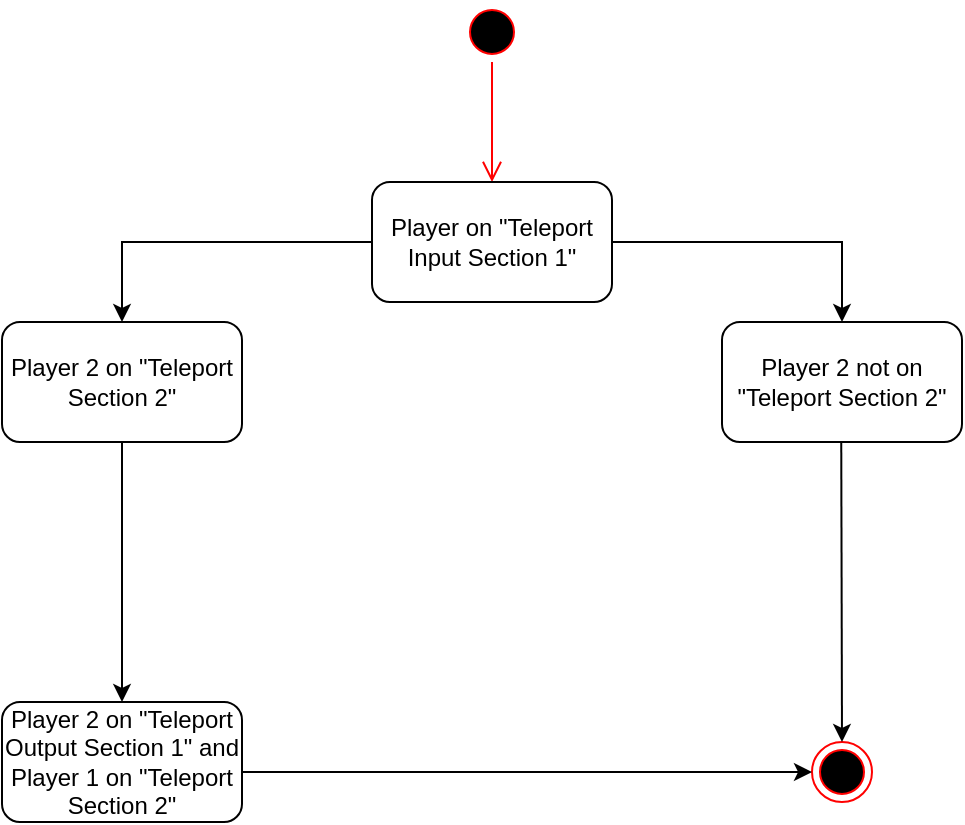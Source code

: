 <mxfile version="24.7.1" type="device">
  <diagram name="Page-1" id="ZXHHGr7Ph3yld2VZteq-">
    <mxGraphModel dx="1059" dy="576" grid="1" gridSize="10" guides="1" tooltips="1" connect="1" arrows="1" fold="1" page="1" pageScale="1" pageWidth="850" pageHeight="1100" math="0" shadow="0">
      <root>
        <mxCell id="0" />
        <mxCell id="1" parent="0" />
        <mxCell id="Vi9y_Yse4B4ee6d4M2PC-11" value="" style="ellipse;html=1;shape=startState;fillColor=#000000;strokeColor=#ff0000;" vertex="1" parent="1">
          <mxGeometry x="390" y="40" width="30" height="30" as="geometry" />
        </mxCell>
        <mxCell id="Vi9y_Yse4B4ee6d4M2PC-12" value="" style="edgeStyle=orthogonalEdgeStyle;html=1;verticalAlign=bottom;endArrow=open;endSize=8;strokeColor=#ff0000;rounded=0;" edge="1" source="Vi9y_Yse4B4ee6d4M2PC-11" parent="1">
          <mxGeometry relative="1" as="geometry">
            <mxPoint x="405" y="130" as="targetPoint" />
          </mxGeometry>
        </mxCell>
        <mxCell id="Vi9y_Yse4B4ee6d4M2PC-13" value="Player on &quot;Teleport Input Section 1&quot;" style="rounded=1;whiteSpace=wrap;html=1;" vertex="1" parent="1">
          <mxGeometry x="345" y="130" width="120" height="60" as="geometry" />
        </mxCell>
        <mxCell id="Vi9y_Yse4B4ee6d4M2PC-14" value="Player 2 on &quot;Teleport Section 2&quot;" style="rounded=1;whiteSpace=wrap;html=1;" vertex="1" parent="1">
          <mxGeometry x="160" y="200" width="120" height="60" as="geometry" />
        </mxCell>
        <mxCell id="Vi9y_Yse4B4ee6d4M2PC-15" value="Player 2 not on &quot;Teleport Section 2&quot;" style="rounded=1;whiteSpace=wrap;html=1;" vertex="1" parent="1">
          <mxGeometry x="520" y="200" width="120" height="60" as="geometry" />
        </mxCell>
        <mxCell id="Vi9y_Yse4B4ee6d4M2PC-16" value="" style="endArrow=classic;html=1;rounded=0;entryX=0.5;entryY=0;entryDx=0;entryDy=0;exitX=0;exitY=0.5;exitDx=0;exitDy=0;" edge="1" parent="1" source="Vi9y_Yse4B4ee6d4M2PC-13" target="Vi9y_Yse4B4ee6d4M2PC-14">
          <mxGeometry width="50" height="50" relative="1" as="geometry">
            <mxPoint x="340" y="160" as="sourcePoint" />
            <mxPoint x="280" y="190" as="targetPoint" />
            <Array as="points">
              <mxPoint x="220" y="160" />
            </Array>
          </mxGeometry>
        </mxCell>
        <mxCell id="Vi9y_Yse4B4ee6d4M2PC-17" value="" style="endArrow=classic;html=1;rounded=0;entryX=0.5;entryY=0;entryDx=0;entryDy=0;exitX=1;exitY=0.5;exitDx=0;exitDy=0;" edge="1" parent="1" source="Vi9y_Yse4B4ee6d4M2PC-13" target="Vi9y_Yse4B4ee6d4M2PC-15">
          <mxGeometry width="50" height="50" relative="1" as="geometry">
            <mxPoint x="350" y="170" as="sourcePoint" />
            <mxPoint x="230" y="210" as="targetPoint" />
            <Array as="points">
              <mxPoint x="580" y="160" />
            </Array>
          </mxGeometry>
        </mxCell>
        <mxCell id="Vi9y_Yse4B4ee6d4M2PC-18" value="Player 2 on &quot;Teleport Output Section 1&quot; and Player 1 on &quot;Teleport Section 2&quot;" style="rounded=1;whiteSpace=wrap;html=1;" vertex="1" parent="1">
          <mxGeometry x="160" y="390" width="120" height="60" as="geometry" />
        </mxCell>
        <mxCell id="Vi9y_Yse4B4ee6d4M2PC-19" value="" style="ellipse;html=1;shape=endState;fillColor=#000000;strokeColor=#ff0000;" vertex="1" parent="1">
          <mxGeometry x="565" y="410" width="30" height="30" as="geometry" />
        </mxCell>
        <mxCell id="Vi9y_Yse4B4ee6d4M2PC-21" value="" style="endArrow=classic;html=1;rounded=0;exitX=0.5;exitY=1;exitDx=0;exitDy=0;entryX=0.5;entryY=0;entryDx=0;entryDy=0;" edge="1" parent="1" source="Vi9y_Yse4B4ee6d4M2PC-14" target="Vi9y_Yse4B4ee6d4M2PC-18">
          <mxGeometry width="50" height="50" relative="1" as="geometry">
            <mxPoint x="230" y="390" as="sourcePoint" />
            <mxPoint x="280" y="340" as="targetPoint" />
          </mxGeometry>
        </mxCell>
        <mxCell id="Vi9y_Yse4B4ee6d4M2PC-23" value="" style="endArrow=classic;html=1;rounded=0;exitX=0.5;exitY=1;exitDx=0;exitDy=0;" edge="1" parent="1" target="Vi9y_Yse4B4ee6d4M2PC-19">
          <mxGeometry width="50" height="50" relative="1" as="geometry">
            <mxPoint x="579.63" y="260" as="sourcePoint" />
            <mxPoint x="579.63" y="390" as="targetPoint" />
          </mxGeometry>
        </mxCell>
        <mxCell id="Vi9y_Yse4B4ee6d4M2PC-24" value="" style="endArrow=classic;html=1;rounded=0;exitX=1;exitY=0.583;exitDx=0;exitDy=0;entryX=0;entryY=0.5;entryDx=0;entryDy=0;exitPerimeter=0;" edge="1" parent="1" source="Vi9y_Yse4B4ee6d4M2PC-18" target="Vi9y_Yse4B4ee6d4M2PC-19">
          <mxGeometry width="50" height="50" relative="1" as="geometry">
            <mxPoint x="240" y="280" as="sourcePoint" />
            <mxPoint x="240" y="410" as="targetPoint" />
          </mxGeometry>
        </mxCell>
      </root>
    </mxGraphModel>
  </diagram>
</mxfile>
